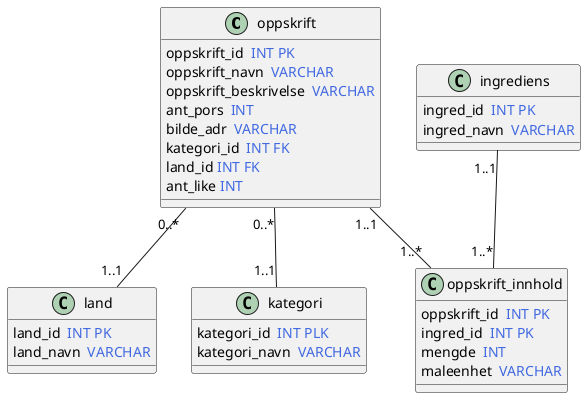 @startuml err

Class oppskrift {
    oppskrift_id <color:royalBlue> INT PK 
    oppskrift_navn <color:royalBlue> VARCHAR
    oppskrift_beskrivelse <color:royalBlue> VARCHAR
    ant_pors <color:royalBlue> INT
    bilde_adr <color:royalBlue> VARCHAR 
    kategori_id <color:royalBlue> INT FK
    land_id <color:royalBlue>INT FK
    ant_like <color:royalBlue>INT

}

Class ingrediens{
    ingred_id <color:royalBlue> INT PK
    ingred_navn <color:royalBlue> VARCHAR
}
Class land{
    land_id <color:royalBlue> INT PK
    land_navn <color:royalBlue> VARCHAR
}

Class kategori{
    kategori_id <color:royalBlue> INT PLK
    kategori_navn <color:royalBlue> VARCHAR
}

Class oppskrift_innhold{
    oppskrift_id <color:royalBlue> INT PK
    ingred_id <color:royalBlue> INT PK
    mengde <color:royalBlue> INT
    maleenhet <color:royalBlue> VARCHAR
}

oppskrift  "0..*" -- "1..1" land
oppskrift  "0..*" -- "1..1" kategori
oppskrift "1..1" -- "1..*" oppskrift_innhold
ingrediens "1..1" -- "1..*" oppskrift_innhold

@enduml